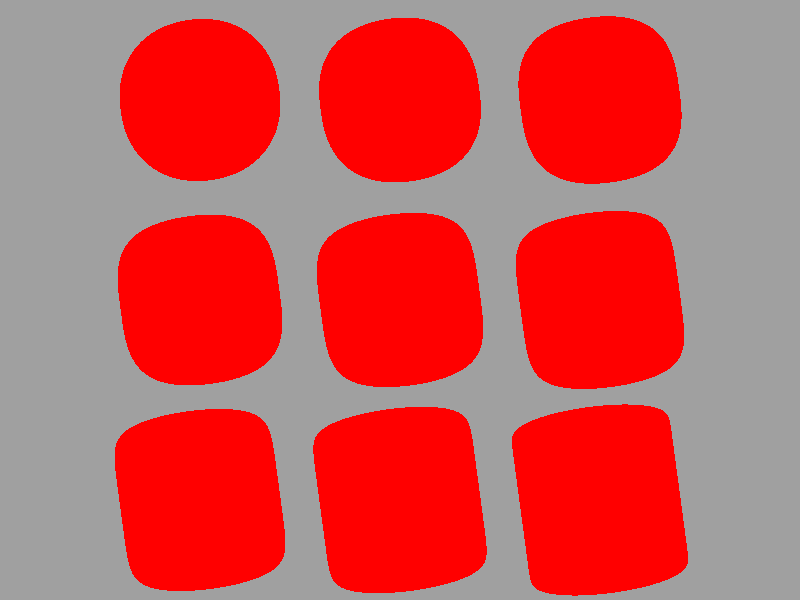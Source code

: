 // This work is licensed under the Creative Commons Attribution 3.0 Unported License.
// To view a copy of this license, visit http://creativecommons.org/licenses/by/3.0/
// or send a letter to Creative Commons, 444 Castro Street, Suite 900, Mountain View,
// California, 94041, USA.

// Persistence Of Vision raytracer version 3.5 sample file.
// POV-Ray 3.0 sample data file by Dieter Bayer, Nov. 1994
// This scene shows a number of cylindrical superellipsoids.
//
// -w320 -h240
// -w800 -h600 +a0.3
#version  3.7;
global_settings { assumed_gamma 1.0 }
#default{ finish{ ambient 0.1 diffuse 0.9 }} 

//-------------------------------------------------------------------------
// This scene uses a non-standard camera set-up. 
// (See CAMERA in the included documentation for details.) 
// If you are new to POV-Ray, you might want to try a different demo scene.
//-------------------------------------------------------------------------
camera {
  orthographic
  location <0, 0, -10>
  right 15 * 4/3 * x
  up 15 * y
  look_at <0, 0, 0>
}

light_source { <50, 50, -100> color red 0.7 green 0.7 blue 0.7 }
light_source { <0, 0, -10000> color red 0.7 green 0.7 blue 0.7 }

/*
plane { <0, 0, 1>, 2
  hollow on
  pigment { checker color red 0 green 1 blue 0 color red 0 green 0 blue 1 }
  finish { ambient 0.1 diffuse 0.4 }
}
*/
background { color rgb<1,1,1>*0.35 } 

#declare Row1 = +5;
#declare Row2 =  0;
#declare Row3 = -5;
#declare Col1 = -5;
#declare Col2 =  0;
#declare Col3 = +5;

#declare Tex =
texture {
  pigment { color red 1 green 0 blue 0 }
  finish { ambient 0.2 diffuse 0.4 phong 0.5 phong_size 5 }
}

superellipsoid { <1.0, 0.9> scale <1, 1, 1>*2 rotate <-105, 30, 0> translate <Col1, Row1, 0> texture { Tex } }

superellipsoid { <1.0, 0.8> scale <1, 1, 1>*2 rotate <-105, 30, 0> translate <Col2, Row1, 0> texture { Tex } }

superellipsoid { <1.0, 0.7> scale <1, 1, 1>*2 rotate <-105, 30, 0> translate <Col3, Row1, 0> texture { Tex } }

superellipsoid { <1.0, 0.6> scale <1, 1, 1>*2 rotate <-105, 30, 0> translate <Col1, Row2, 0> texture { Tex } }

superellipsoid { <1.0, 0.5> scale <1, 1, 1>*2 rotate <-105, 30, 0> translate <Col2, Row2, 0> texture { Tex } }

superellipsoid { <1.0, 0.4> scale <1, 1, 1>*2 rotate <-105, 30, 0> translate <Col3, Row2, 0> texture { Tex } }

superellipsoid { <1.0, 0.3> scale <1, 1, 1>*2 rotate <-105, 30, 0> translate <Col1, Row3, 0> texture { Tex } }

superellipsoid { <1.0, 0.2> scale <1, 1, 1>*2 rotate <-105, 30, 0> translate <Col2, Row3, 0> texture { Tex } }

superellipsoid { <1.0, 0.1> scale <1, 1, 1>*2 rotate <-105, 30, 0> translate <Col3, Row3, 0> texture { Tex } }



